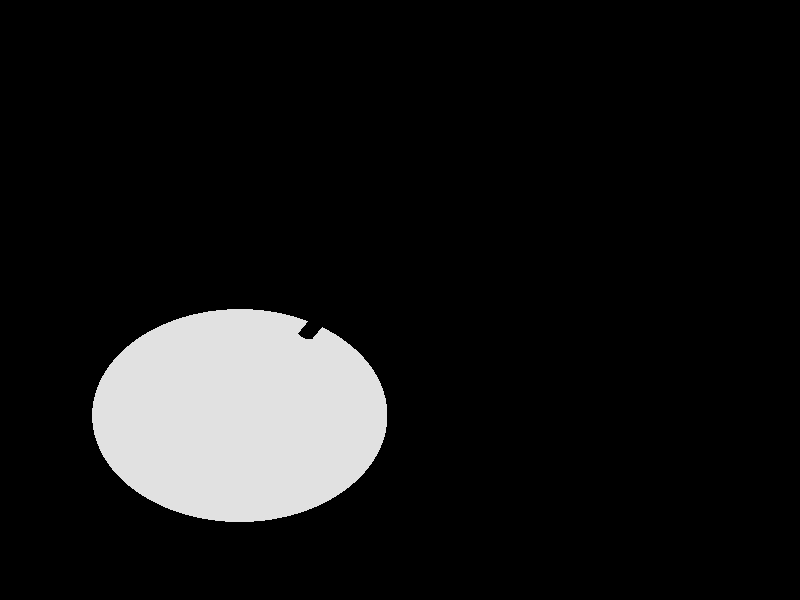 #include "colors.inc"
#include "finish.inc"

global_settings {assumed_gamma 1 max_trace_level 6}
background {color White transmit 1.0}
camera {orthographic
  right -6.99*x up 7.27*y
  direction 1.00*z
  location <0,0,50.00> look_at <0,0,0>}


light_source {<  2.00,   3.00,  40.00> color White
  area_light <0.70, 0, 0>, <0, 0.70, 0>, 3, 3
  adaptive 1 jitter}
// no fog
#declare simple = finish {phong 0.7}
#declare pale = finish {ambient 0.5 diffuse 0.85 roughness 0.001 specular 0.200 }
#declare intermediate = finish {ambient 0.3 diffuse 0.6 specular 0.1 roughness 0.04}
#declare vmd = finish {ambient 0.0 diffuse 0.65 phong 0.1 phong_size 40.0 specular 0.5 }
#declare jmol = finish {ambient 0.2 diffuse 0.6 specular 1 roughness 0.001 metallic}
#declare ase2 = finish {ambient 0.05 brilliance 3 diffuse 0.6 metallic specular 0.7 roughness 0.04 reflection 0.15}
#declare ase3 = finish {ambient 0.15 brilliance 2 diffuse 0.6 metallic specular 1.0 roughness 0.001 reflection 0.0}
#declare glass = finish {ambient 0.05 diffuse 0.3 specular 1.0 roughness 0.001}
#declare glass2 = finish {ambient 0.01 diffuse 0.3 specular 1.0 reflection 0.25 roughness 0.001}
#declare Rcell = 0.070;
#declare Rbond = 0.100;

#macro atom(LOC, R, COL, TRANS, FIN)
  sphere{LOC, R texture{pigment{color COL transmit TRANS} finish{FIN}}}
#end
#macro constrain(LOC, R, COL, TRANS FIN)
union{torus{R, Rcell rotate 45*z texture{pigment{color COL transmit TRANS} finish{FIN}}}
     torus{R, Rcell rotate -45*z texture{pigment{color COL transmit TRANS} finish{FIN}}}
     translate LOC}
#end

cylinder {< -1.40,  -1.40,  -1.39>, < -0.11,   0.77,   0.01>, Rcell pigment {Black}}
cylinder {<  1.43,  -0.94,  -1.74>, <  2.73,   1.23,  -0.33>, Rcell pigment {Black}}
cylinder {<  2.36,   1.38,  -3.20>, <  3.65,   3.55,  -1.80>, Rcell pigment {Black}}
cylinder {< -0.48,   0.92,  -2.85>, <  0.82,   3.09,  -1.45>, Rcell pigment {Black}}
cylinder {< -1.40,  -1.40,  -1.39>, <  1.43,  -0.94,  -1.74>, Rcell pigment {Black}}
cylinder {< -0.11,   0.77,   0.01>, <  2.73,   1.23,  -0.33>, Rcell pigment {Black}}
cylinder {<  0.82,   3.09,  -1.45>, <  3.65,   3.55,  -1.80>, Rcell pigment {Black}}
cylinder {< -0.48,   0.92,  -2.85>, <  2.36,   1.38,  -3.20>, Rcell pigment {Black}}
cylinder {< -1.40,  -1.40,  -1.39>, < -0.48,   0.92,  -2.85>, Rcell pigment {Black}}
cylinder {< -0.11,   0.77,   0.01>, <  0.82,   3.09,  -1.45>, Rcell pigment {Black}}
cylinder {<  2.73,   1.23,  -0.33>, <  3.65,   3.55,  -1.80>, Rcell pigment {Black}}
cylinder {<  1.43,  -0.94,  -1.74>, <  2.36,   1.38,  -3.20>, Rcell pigment {Black}}
atom(< -1.40,  -1.40,  -1.39>, 1.29, rgb <0.75, 0.75, 0.75>, 0.0, ase2) // #0

// no constraints

